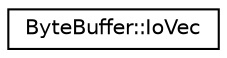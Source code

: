 digraph "Graphical Class Hierarchy"
{
 // INTERACTIVE_SVG=YES
  edge [fontname="Helvetica",fontsize="10",labelfontname="Helvetica",labelfontsize="10"];
  node [fontname="Helvetica",fontsize="10",shape=record];
  rankdir="LR";
  Node1 [label="ByteBuffer::IoVec",height=0.2,width=0.4,color="black", fillcolor="white", style="filled",URL="$structByteBuffer_1_1IoVec.html"];
}
